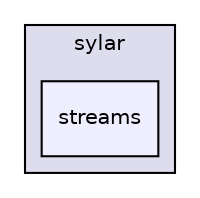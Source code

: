 digraph "sylar/streams" {
  compound=true
  node [ fontsize="10", fontname="Helvetica"];
  edge [ labelfontsize="10", labelfontname="Helvetica"];
  subgraph clusterdir_85140288eee94f6c1dbd59c496fa876b {
    graph [ bgcolor="#ddddee", pencolor="black", label="sylar" fontname="Helvetica", fontsize="10", URL="dir_85140288eee94f6c1dbd59c496fa876b.html"]
  dir_5fecf1443bd42aaf252383bf16ba653f [shape=box, label="streams", style="filled", fillcolor="#eeeeff", pencolor="black", URL="dir_5fecf1443bd42aaf252383bf16ba653f.html"];
  }
}
